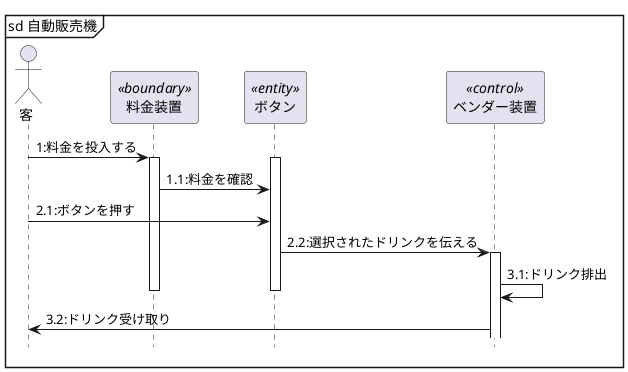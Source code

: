 @startuml 自動販売機
hide footbox
Actor 客 as user
participant 料金装置 as tolldevice <<boundary>>
participant ボタン as button <<entity>>
participant ベンダー装置 as vendor <<control>>
mainframe sd 自動販売機
user -> tolldevice : 1:料金を投入する
activate tolldevice
activate button
tolldevice ->  button : 1.1:料金を確認
user -> button : 2.1:ボタンを押す
button -> vendor : 2.2:選択されたドリンクを伝える
activate vendor
vendor -> vendor : 3.1:ドリンク排出
deactivate button

deactivate tolldevice
vendor -> user : 3.2:ドリンク受け取り


@enduml